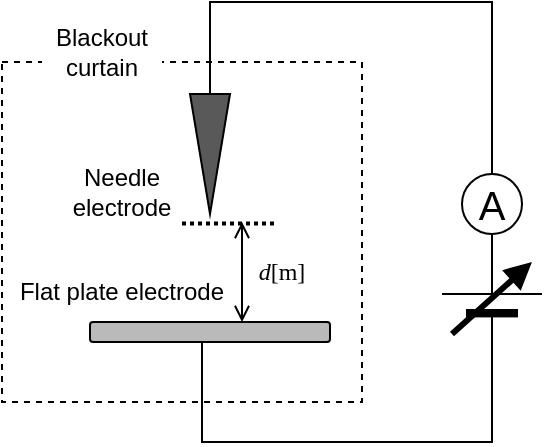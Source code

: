 <mxfile version="15.5.8" type="github" pages="2">
  <diagram id="Kq4hmbS83NQviKXq5_Yj" name="ページ1">
    <mxGraphModel dx="677" dy="377" grid="1" gridSize="10" guides="1" tooltips="1" connect="1" arrows="1" fold="1" page="1" pageScale="1" pageWidth="827" pageHeight="1169" math="0" shadow="0">
      <root>
        <mxCell id="0" />
        <mxCell id="1" parent="0" />
        <mxCell id="ZBUl8ICLFeTK93RNybx5-3" value="" style="verticalLabelPosition=bottom;shadow=0;dashed=0;align=center;fillColor=#000000;html=1;verticalAlign=top;strokeWidth=1;shape=mxgraph.electrical.miscellaneous.monocell_battery;fontSize=20;rotation=-90;" vertex="1" parent="1">
          <mxGeometry x="485" y="395" width="80" height="50" as="geometry" />
        </mxCell>
        <mxCell id="oxyjLJbU5iXGi_ROdamL-1" value="" style="rounded=0;whiteSpace=wrap;html=1;dashed=1;" parent="1" vertex="1">
          <mxGeometry x="280" y="300" width="180" height="170" as="geometry" />
        </mxCell>
        <mxCell id="oxyjLJbU5iXGi_ROdamL-2" value="Blackout curtain" style="text;html=1;strokeColor=none;fillColor=default;align=center;verticalAlign=middle;whiteSpace=wrap;rounded=0;dashed=1;" parent="1" vertex="1">
          <mxGeometry x="300" y="280" width="60" height="30" as="geometry" />
        </mxCell>
        <mxCell id="oxyjLJbU5iXGi_ROdamL-3" value="" style="triangle;whiteSpace=wrap;html=1;fillColor=#595959;rotation=90;" parent="1" vertex="1">
          <mxGeometry x="354" y="336" width="60" height="20" as="geometry" />
        </mxCell>
        <mxCell id="oxyjLJbU5iXGi_ROdamL-4" value="&lt;div&gt;Needle electrode&lt;/div&gt;" style="text;html=1;strokeColor=none;fillColor=default;align=center;verticalAlign=middle;whiteSpace=wrap;rounded=0;dashed=1;" parent="1" vertex="1">
          <mxGeometry x="310" y="350" width="60" height="30" as="geometry" />
        </mxCell>
        <mxCell id="oxyjLJbU5iXGi_ROdamL-7" value="" style="rounded=1;whiteSpace=wrap;html=1;fillColor=#BABABA;" parent="1" vertex="1">
          <mxGeometry x="324" y="430" width="120" height="10" as="geometry" />
        </mxCell>
        <mxCell id="oxyjLJbU5iXGi_ROdamL-6" value="" style="endArrow=none;html=1;strokeWidth=2;rounded=0;dashed=1;dashPattern=1 1;" parent="1" edge="1">
          <mxGeometry width="50" height="50" relative="1" as="geometry">
            <mxPoint x="370" y="380.76" as="sourcePoint" />
            <mxPoint x="416" y="380.76" as="targetPoint" />
            <Array as="points">
              <mxPoint x="396" y="380.76" />
            </Array>
          </mxGeometry>
        </mxCell>
        <mxCell id="oxyjLJbU5iXGi_ROdamL-10" value="" style="endArrow=open;startArrow=open;html=1;rounded=0;startFill=0;endFill=0;" parent="1" edge="1">
          <mxGeometry width="50" height="50" relative="1" as="geometry">
            <mxPoint x="400" y="430" as="sourcePoint" />
            <mxPoint x="400" y="380" as="targetPoint" />
            <Array as="points">
              <mxPoint x="400" y="410" />
            </Array>
          </mxGeometry>
        </mxCell>
        <mxCell id="oxyjLJbU5iXGi_ROdamL-11" value="&lt;div&gt;&lt;font face=&quot;Times New Roman&quot;&gt;&lt;i&gt;d&lt;/i&gt;[m]&lt;/font&gt;&lt;/div&gt;" style="text;html=1;strokeColor=none;fillColor=none;align=center;verticalAlign=middle;whiteSpace=wrap;rounded=0;dashed=1;" parent="1" vertex="1">
          <mxGeometry x="390" y="390" width="60" height="30" as="geometry" />
        </mxCell>
        <mxCell id="oxyjLJbU5iXGi_ROdamL-13" value="Flat plate electrode" style="text;html=1;strokeColor=none;fillColor=none;align=center;verticalAlign=middle;whiteSpace=wrap;rounded=0;dashed=1;" parent="1" vertex="1">
          <mxGeometry x="280" y="400" width="120" height="30" as="geometry" />
        </mxCell>
        <mxCell id="oxyjLJbU5iXGi_ROdamL-18" value="" style="endArrow=none;html=1;rounded=0;fontFamily=Helvetica;fontSize=6;" parent="1" edge="1">
          <mxGeometry width="50" height="50" relative="1" as="geometry">
            <mxPoint x="525" y="450" as="sourcePoint" />
            <mxPoint x="380" y="440" as="targetPoint" />
            <Array as="points">
              <mxPoint x="525" y="490" />
              <mxPoint x="380" y="490" />
            </Array>
          </mxGeometry>
        </mxCell>
        <mxCell id="oxyjLJbU5iXGi_ROdamL-19" value="" style="endArrow=none;html=1;rounded=0;fontFamily=Helvetica;fontSize=6;entryX=0;entryY=0.5;entryDx=0;entryDy=0;exitX=0.5;exitY=0;exitDx=0;exitDy=0;" parent="1" target="oxyjLJbU5iXGi_ROdamL-3" edge="1" source="ZBUl8ICLFeTK93RNybx5-2">
          <mxGeometry width="50" height="50" relative="1" as="geometry">
            <mxPoint x="540" y="346" as="sourcePoint" />
            <mxPoint x="400" y="220" as="targetPoint" />
            <Array as="points">
              <mxPoint x="525" y="270" />
              <mxPoint x="384" y="270" />
            </Array>
          </mxGeometry>
        </mxCell>
        <mxCell id="ZBUl8ICLFeTK93RNybx5-2" value="A" style="ellipse;whiteSpace=wrap;html=1;aspect=fixed;fontSize=20;strokeWidth=1;align=center;" vertex="1" parent="1">
          <mxGeometry x="510" y="356" width="30" height="30" as="geometry" />
        </mxCell>
        <mxCell id="ZBUl8ICLFeTK93RNybx5-4" value="" style="endArrow=block;html=1;rounded=0;fontSize=20;strokeWidth=3;endFill=1;" edge="1" parent="1">
          <mxGeometry width="50" height="50" relative="1" as="geometry">
            <mxPoint x="505" y="436" as="sourcePoint" />
            <mxPoint x="545" y="400" as="targetPoint" />
          </mxGeometry>
        </mxCell>
      </root>
    </mxGraphModel>
  </diagram>
  <diagram name="ページ1のコピー" id="f_zian1MbNwI6dWoOfP2">
    <mxGraphModel dx="1422" dy="791" grid="1" gridSize="10" guides="1" tooltips="1" connect="1" arrows="1" fold="1" page="1" pageScale="1" pageWidth="827" pageHeight="1169" math="0" shadow="0">
      <root>
        <mxCell id="HLDQcj8g0xg1DJqovaM_-0" />
        <mxCell id="HLDQcj8g0xg1DJqovaM_-1" parent="HLDQcj8g0xg1DJqovaM_-0" />
        <mxCell id="HLDQcj8g0xg1DJqovaM_-2" value="" style="verticalLabelPosition=bottom;shadow=0;dashed=0;align=center;fillColor=#000000;html=1;verticalAlign=top;strokeWidth=1;shape=mxgraph.electrical.miscellaneous.monocell_battery;fontSize=20;rotation=-90;" vertex="1" parent="HLDQcj8g0xg1DJqovaM_-1">
          <mxGeometry x="485" y="395" width="80" height="50" as="geometry" />
        </mxCell>
        <mxCell id="HLDQcj8g0xg1DJqovaM_-3" value="" style="rounded=0;whiteSpace=wrap;html=1;dashed=1;" vertex="1" parent="HLDQcj8g0xg1DJqovaM_-1">
          <mxGeometry x="280" y="300" width="180" height="170" as="geometry" />
        </mxCell>
        <mxCell id="HLDQcj8g0xg1DJqovaM_-4" value="Blackout curtain" style="text;html=1;strokeColor=none;fillColor=default;align=center;verticalAlign=middle;whiteSpace=wrap;rounded=0;dashed=1;" vertex="1" parent="HLDQcj8g0xg1DJqovaM_-1">
          <mxGeometry x="300" y="280" width="60" height="30" as="geometry" />
        </mxCell>
        <mxCell id="HLDQcj8g0xg1DJqovaM_-5" value="" style="triangle;whiteSpace=wrap;html=1;fillColor=#595959;rotation=90;" vertex="1" parent="HLDQcj8g0xg1DJqovaM_-1">
          <mxGeometry x="354" y="336" width="60" height="20" as="geometry" />
        </mxCell>
        <mxCell id="HLDQcj8g0xg1DJqovaM_-6" value="&lt;div&gt;Needle electrode&lt;/div&gt;" style="text;html=1;strokeColor=none;fillColor=default;align=center;verticalAlign=middle;whiteSpace=wrap;rounded=0;dashed=1;" vertex="1" parent="HLDQcj8g0xg1DJqovaM_-1">
          <mxGeometry x="310" y="350" width="60" height="30" as="geometry" />
        </mxCell>
        <mxCell id="HLDQcj8g0xg1DJqovaM_-7" value="" style="rounded=1;whiteSpace=wrap;html=1;fillColor=#BABABA;" vertex="1" parent="HLDQcj8g0xg1DJqovaM_-1">
          <mxGeometry x="324" y="430" width="120" height="10" as="geometry" />
        </mxCell>
        <mxCell id="HLDQcj8g0xg1DJqovaM_-8" value="" style="endArrow=none;html=1;strokeWidth=2;rounded=0;dashed=1;dashPattern=1 1;" edge="1" parent="HLDQcj8g0xg1DJqovaM_-1">
          <mxGeometry width="50" height="50" relative="1" as="geometry">
            <mxPoint x="370" y="380.76" as="sourcePoint" />
            <mxPoint x="416" y="380.76" as="targetPoint" />
            <Array as="points">
              <mxPoint x="396" y="380.76" />
            </Array>
          </mxGeometry>
        </mxCell>
        <mxCell id="HLDQcj8g0xg1DJqovaM_-9" value="" style="endArrow=open;startArrow=open;html=1;rounded=0;startFill=0;endFill=0;" edge="1" parent="HLDQcj8g0xg1DJqovaM_-1">
          <mxGeometry width="50" height="50" relative="1" as="geometry">
            <mxPoint x="400" y="430" as="sourcePoint" />
            <mxPoint x="400" y="380" as="targetPoint" />
            <Array as="points">
              <mxPoint x="400" y="410" />
            </Array>
          </mxGeometry>
        </mxCell>
        <mxCell id="HLDQcj8g0xg1DJqovaM_-10" value="&lt;div&gt;&lt;font face=&quot;Times New Roman&quot;&gt;&lt;i&gt;d&lt;/i&gt;[m]&lt;/font&gt;&lt;/div&gt;" style="text;html=1;strokeColor=none;fillColor=none;align=center;verticalAlign=middle;whiteSpace=wrap;rounded=0;dashed=1;" vertex="1" parent="HLDQcj8g0xg1DJqovaM_-1">
          <mxGeometry x="390" y="390" width="60" height="30" as="geometry" />
        </mxCell>
        <mxCell id="HLDQcj8g0xg1DJqovaM_-11" value="Flat plate electrode" style="text;html=1;strokeColor=none;fillColor=none;align=center;verticalAlign=middle;whiteSpace=wrap;rounded=0;dashed=1;" vertex="1" parent="HLDQcj8g0xg1DJqovaM_-1">
          <mxGeometry x="280" y="400" width="120" height="30" as="geometry" />
        </mxCell>
        <mxCell id="HLDQcj8g0xg1DJqovaM_-12" value="" style="endArrow=none;html=1;rounded=0;fontFamily=Helvetica;fontSize=6;" edge="1" parent="HLDQcj8g0xg1DJqovaM_-1">
          <mxGeometry width="50" height="50" relative="1" as="geometry">
            <mxPoint x="525" y="450" as="sourcePoint" />
            <mxPoint x="380" y="440" as="targetPoint" />
            <Array as="points">
              <mxPoint x="525" y="490" />
              <mxPoint x="380" y="490" />
            </Array>
          </mxGeometry>
        </mxCell>
        <mxCell id="HLDQcj8g0xg1DJqovaM_-13" value="" style="endArrow=none;html=1;rounded=0;fontFamily=Helvetica;fontSize=6;entryX=0;entryY=0.5;entryDx=0;entryDy=0;exitX=0.5;exitY=0;exitDx=0;exitDy=0;" edge="1" parent="HLDQcj8g0xg1DJqovaM_-1" source="HLDQcj8g0xg1DJqovaM_-14" target="HLDQcj8g0xg1DJqovaM_-5">
          <mxGeometry width="50" height="50" relative="1" as="geometry">
            <mxPoint x="540" y="346" as="sourcePoint" />
            <mxPoint x="400" y="220" as="targetPoint" />
            <Array as="points">
              <mxPoint x="525" y="270" />
              <mxPoint x="384" y="270" />
            </Array>
          </mxGeometry>
        </mxCell>
        <mxCell id="HLDQcj8g0xg1DJqovaM_-14" value="A" style="ellipse;whiteSpace=wrap;html=1;aspect=fixed;fontSize=20;strokeWidth=1;align=center;" vertex="1" parent="HLDQcj8g0xg1DJqovaM_-1">
          <mxGeometry x="510" y="356" width="30" height="30" as="geometry" />
        </mxCell>
        <mxCell id="HLDQcj8g0xg1DJqovaM_-15" value="" style="endArrow=block;html=1;rounded=0;fontSize=20;strokeWidth=3;endFill=1;" edge="1" parent="HLDQcj8g0xg1DJqovaM_-1">
          <mxGeometry width="50" height="50" relative="1" as="geometry">
            <mxPoint x="505" y="436" as="sourcePoint" />
            <mxPoint x="545" y="400" as="targetPoint" />
          </mxGeometry>
        </mxCell>
      </root>
    </mxGraphModel>
  </diagram>
</mxfile>
